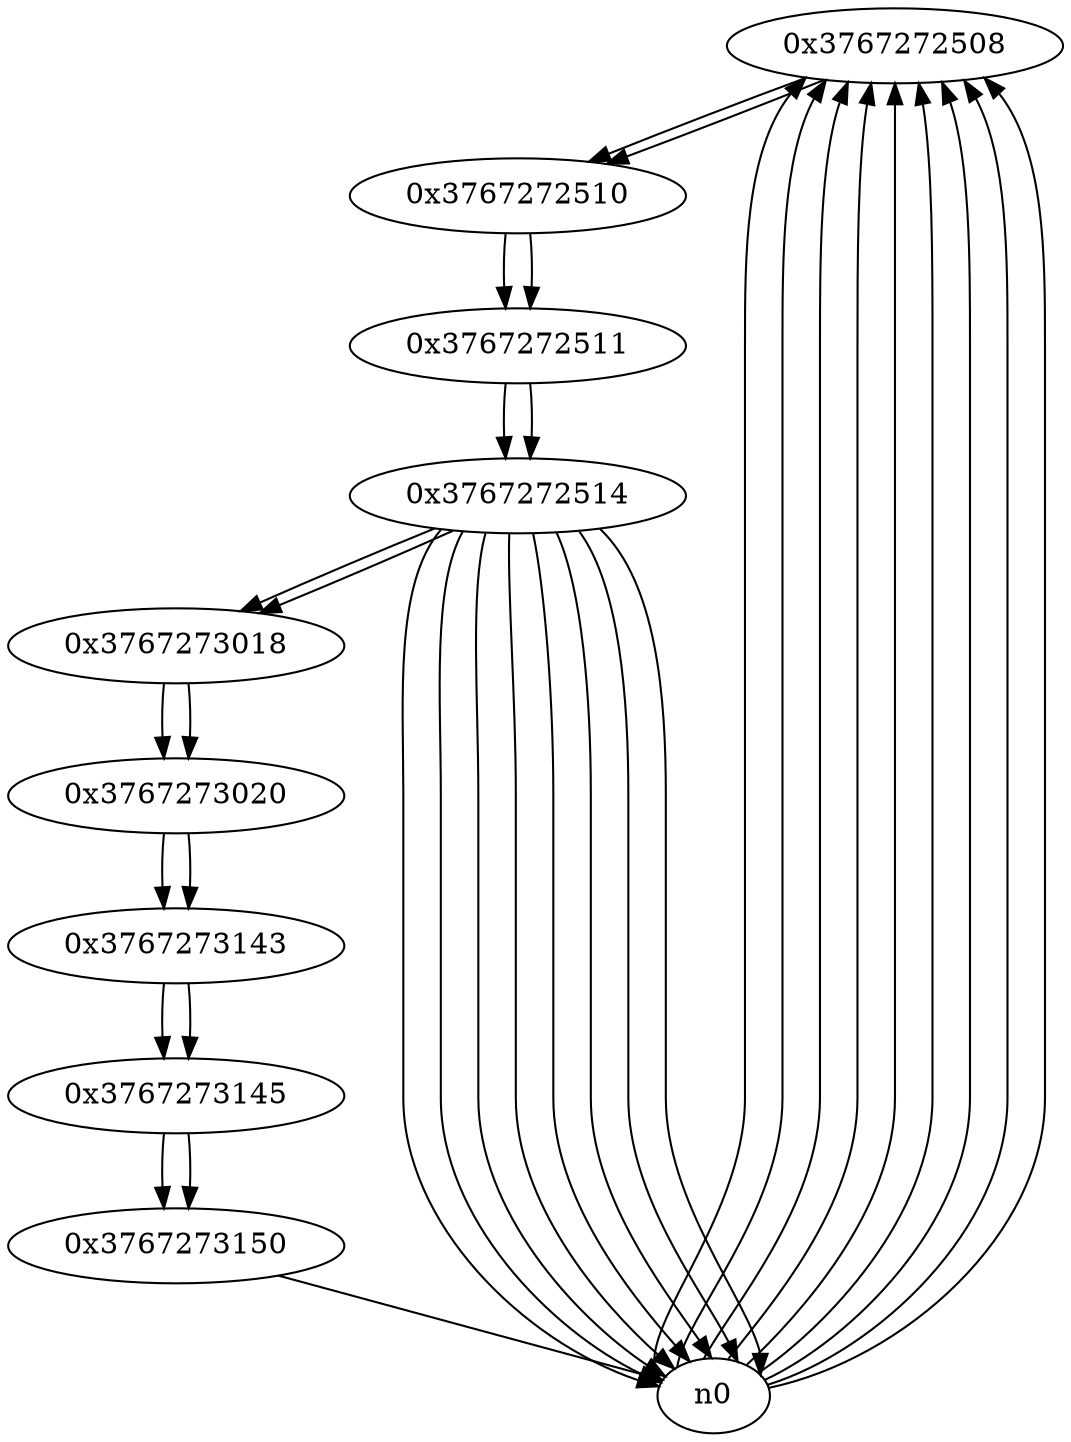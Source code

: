 digraph G{
/* nodes */
  n1 [label="0x3767272508"]
  n2 [label="0x3767272510"]
  n3 [label="0x3767272511"]
  n4 [label="0x3767272514"]
  n5 [label="0x3767273018"]
  n6 [label="0x3767273020"]
  n7 [label="0x3767273143"]
  n8 [label="0x3767273145"]
  n9 [label="0x3767273150"]
/* edges */
n1 -> n2;
n0 -> n1;
n0 -> n1;
n0 -> n1;
n0 -> n1;
n0 -> n1;
n0 -> n1;
n0 -> n1;
n0 -> n1;
n0 -> n1;
n2 -> n3;
n1 -> n2;
n3 -> n4;
n2 -> n3;
n4 -> n0;
n4 -> n0;
n4 -> n0;
n4 -> n0;
n4 -> n0;
n4 -> n0;
n4 -> n5;
n4 -> n0;
n4 -> n0;
n3 -> n4;
n5 -> n6;
n4 -> n5;
n6 -> n7;
n5 -> n6;
n7 -> n8;
n6 -> n7;
n8 -> n9;
n7 -> n8;
n9 -> n0;
n8 -> n9;
}
